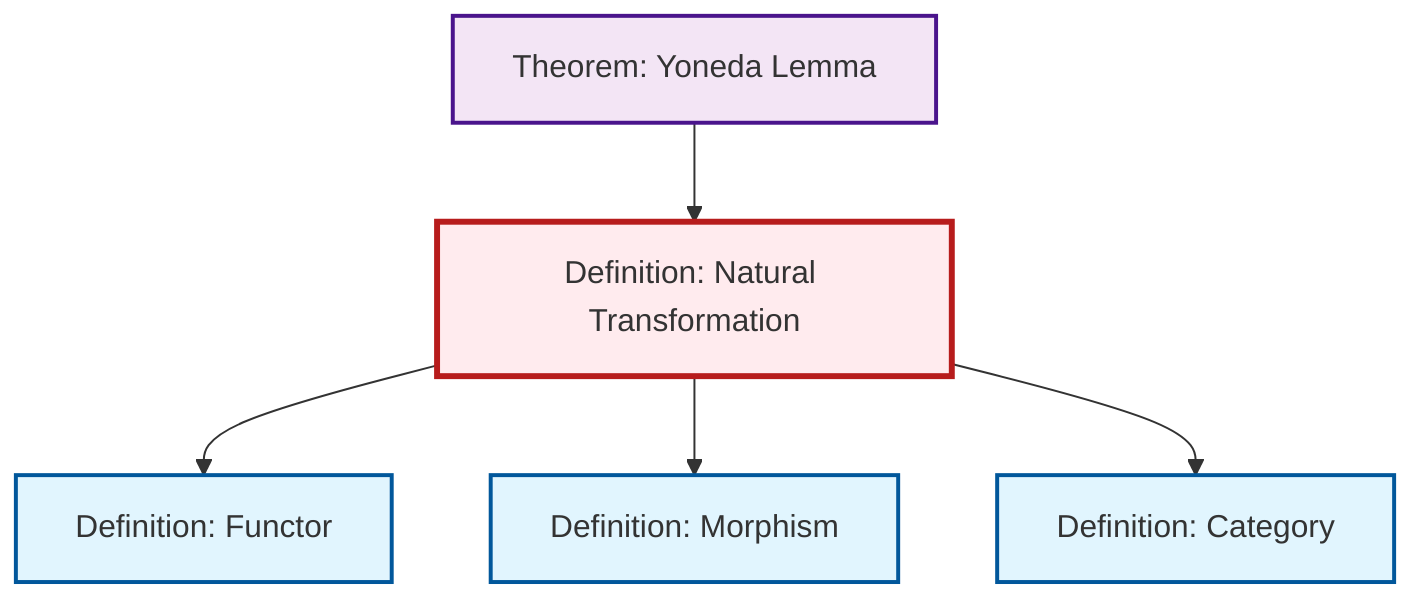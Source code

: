 graph TD
    classDef definition fill:#e1f5fe,stroke:#01579b,stroke-width:2px
    classDef theorem fill:#f3e5f5,stroke:#4a148c,stroke-width:2px
    classDef axiom fill:#fff3e0,stroke:#e65100,stroke-width:2px
    classDef example fill:#e8f5e9,stroke:#1b5e20,stroke-width:2px
    classDef current fill:#ffebee,stroke:#b71c1c,stroke-width:3px
    def-natural-transformation["Definition: Natural Transformation"]:::definition
    def-category["Definition: Category"]:::definition
    def-morphism["Definition: Morphism"]:::definition
    def-functor["Definition: Functor"]:::definition
    thm-yoneda["Theorem: Yoneda Lemma"]:::theorem
    def-natural-transformation --> def-functor
    thm-yoneda --> def-natural-transformation
    def-natural-transformation --> def-morphism
    def-natural-transformation --> def-category
    class def-natural-transformation current